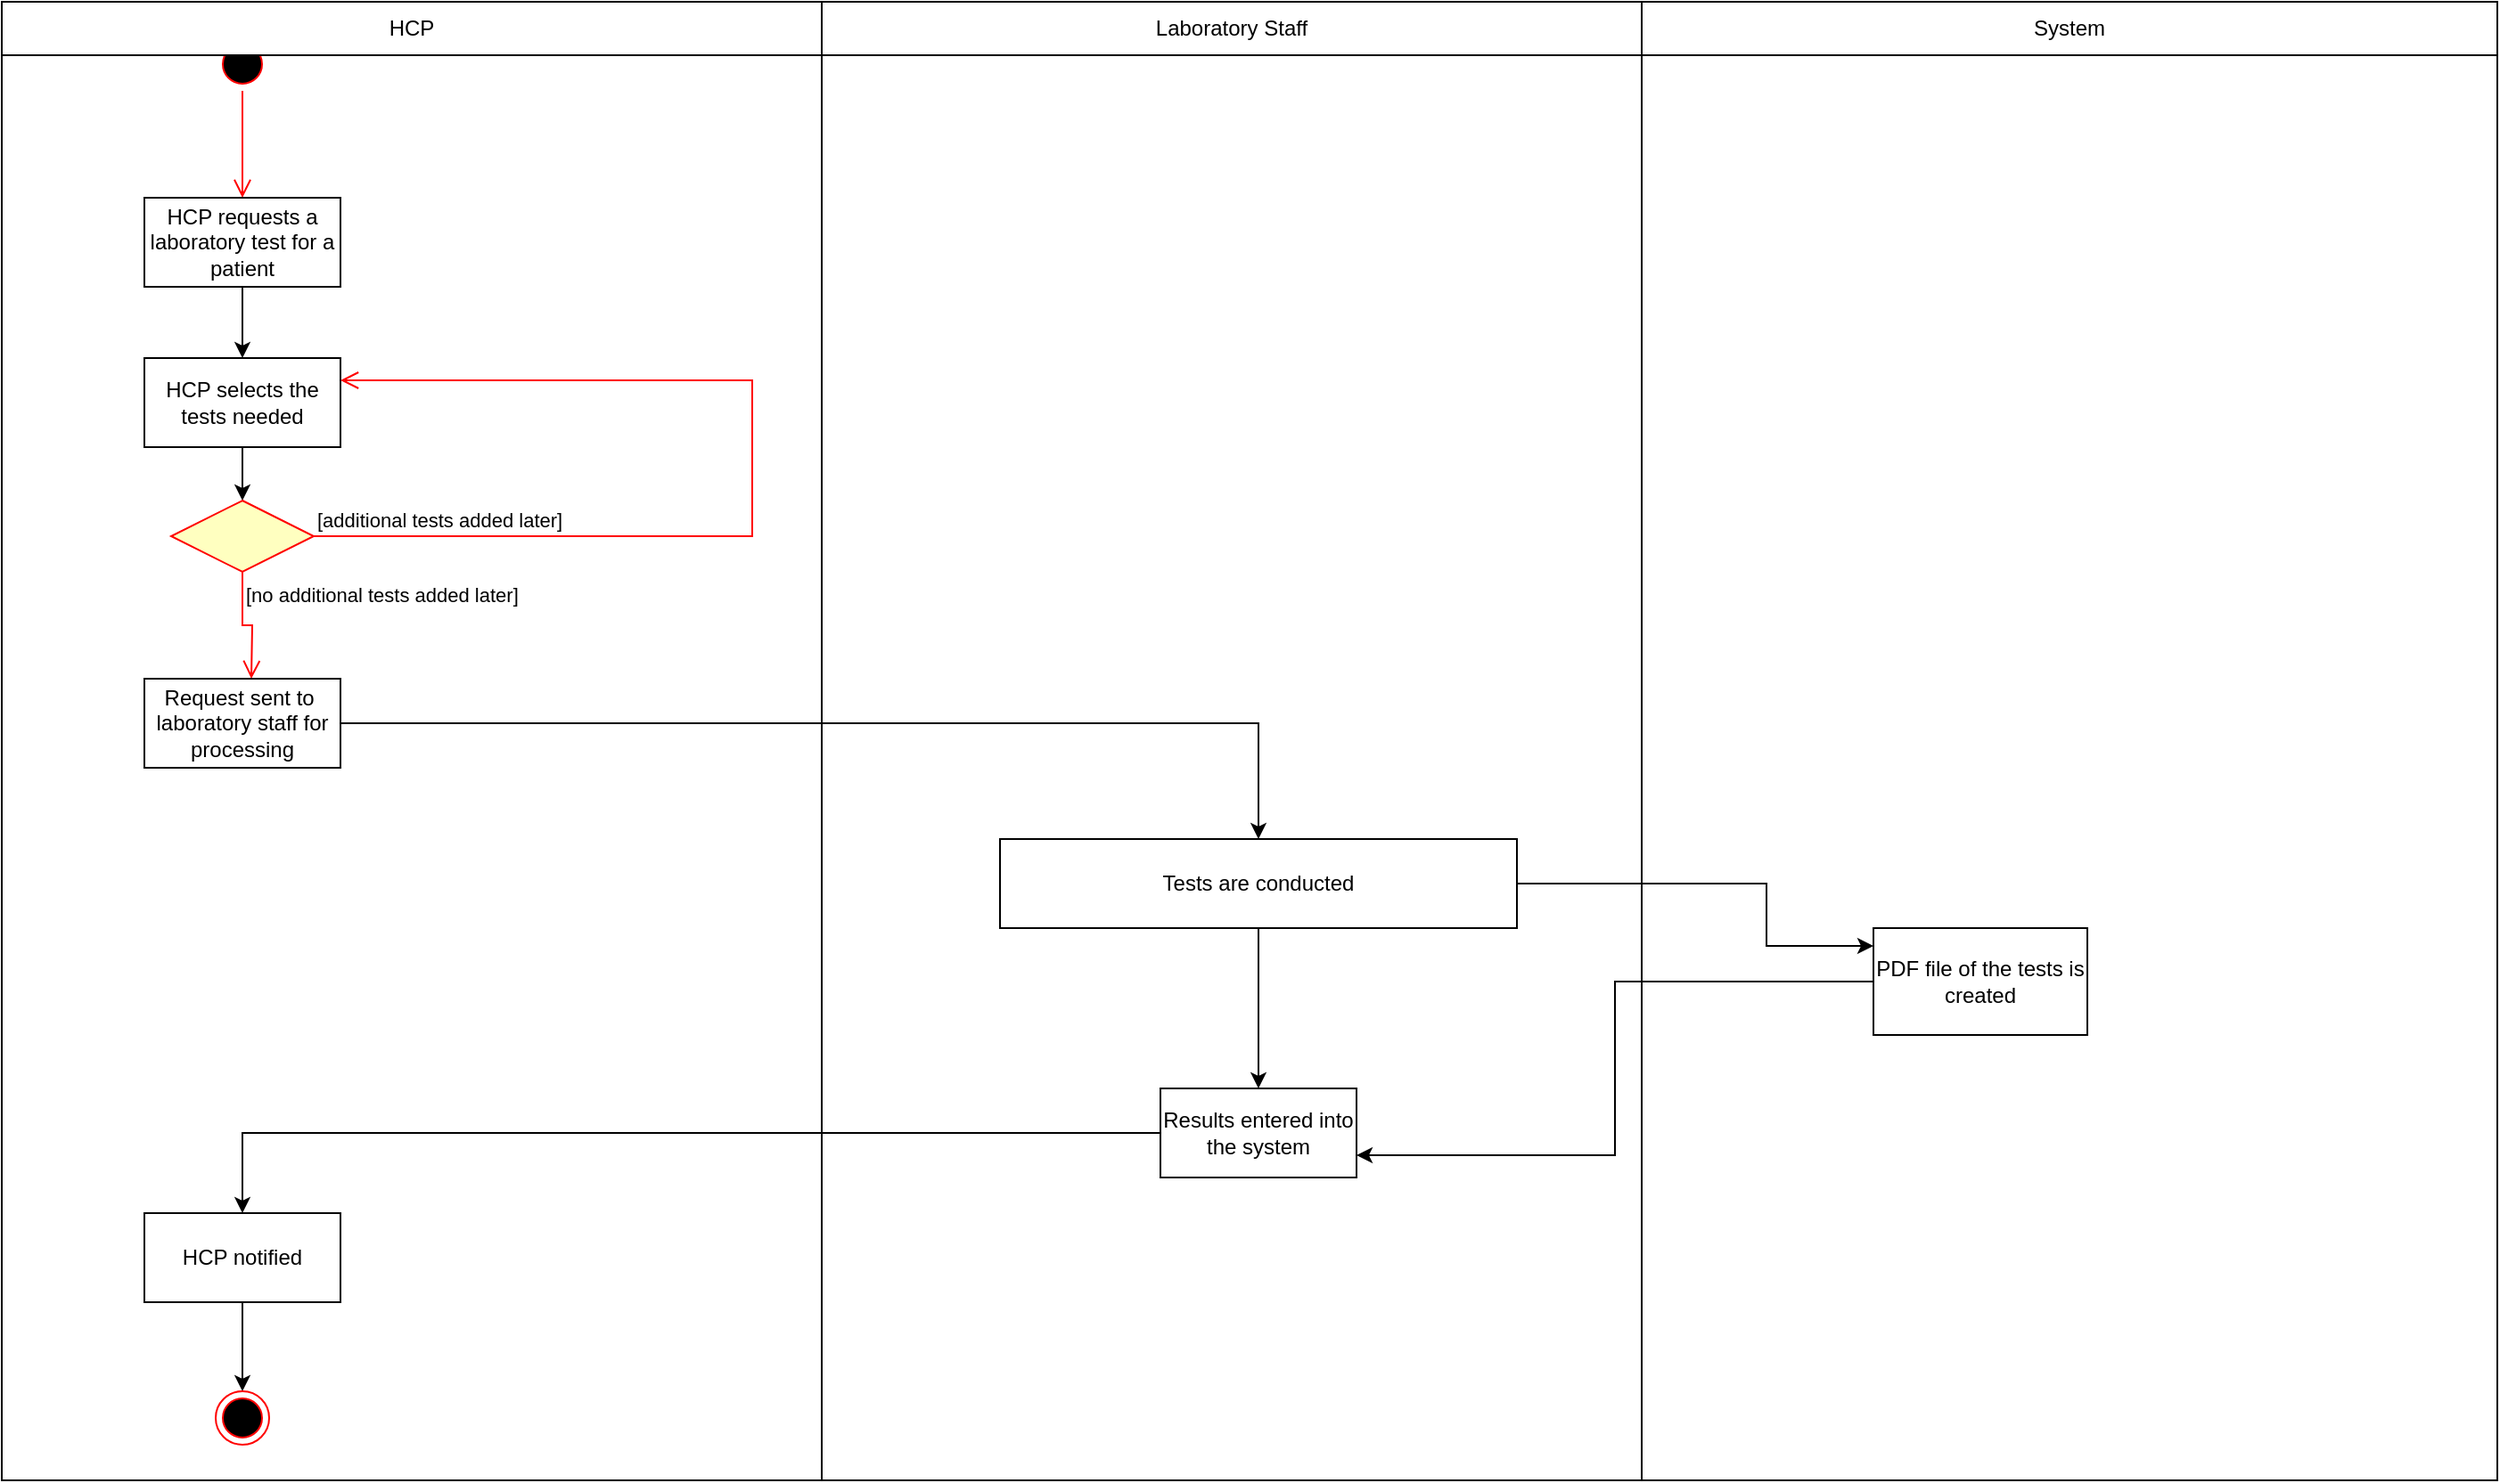 <mxfile version="24.2.8" type="device">
  <diagram name="Page-1" id="ME5liYDb20N2tlRm7pwM">
    <mxGraphModel dx="1221" dy="652" grid="1" gridSize="10" guides="1" tooltips="1" connect="1" arrows="1" fold="1" page="1" pageScale="1" pageWidth="850" pageHeight="1100" math="0" shadow="0">
      <root>
        <mxCell id="0" />
        <mxCell id="1" parent="0" />
        <mxCell id="-JhMhV9JrqBkahOhgtLi-1" value="" style="ellipse;html=1;shape=startState;fillColor=#000000;strokeColor=#ff0000;" parent="1" vertex="1">
          <mxGeometry x="200" y="80" width="30" height="30" as="geometry" />
        </mxCell>
        <mxCell id="-JhMhV9JrqBkahOhgtLi-2" value="" style="edgeStyle=orthogonalEdgeStyle;html=1;verticalAlign=bottom;endArrow=open;endSize=8;strokeColor=#ff0000;rounded=0;" parent="1" source="-JhMhV9JrqBkahOhgtLi-1" edge="1">
          <mxGeometry relative="1" as="geometry">
            <mxPoint x="215" y="170" as="targetPoint" />
          </mxGeometry>
        </mxCell>
        <mxCell id="-JhMhV9JrqBkahOhgtLi-5" value="" style="edgeStyle=orthogonalEdgeStyle;rounded=0;orthogonalLoop=1;jettySize=auto;html=1;" parent="1" source="-JhMhV9JrqBkahOhgtLi-3" target="-JhMhV9JrqBkahOhgtLi-4" edge="1">
          <mxGeometry relative="1" as="geometry" />
        </mxCell>
        <mxCell id="-JhMhV9JrqBkahOhgtLi-3" value="HCP requests a laboratory test for a patient" style="html=1;whiteSpace=wrap;" parent="1" vertex="1">
          <mxGeometry x="160" y="170" width="110" height="50" as="geometry" />
        </mxCell>
        <mxCell id="-JhMhV9JrqBkahOhgtLi-9" value="" style="edgeStyle=orthogonalEdgeStyle;rounded=0;orthogonalLoop=1;jettySize=auto;html=1;" parent="1" source="-JhMhV9JrqBkahOhgtLi-4" target="-JhMhV9JrqBkahOhgtLi-6" edge="1">
          <mxGeometry relative="1" as="geometry" />
        </mxCell>
        <mxCell id="-JhMhV9JrqBkahOhgtLi-4" value="HCP selects the tests needed" style="html=1;whiteSpace=wrap;" parent="1" vertex="1">
          <mxGeometry x="160" y="260" width="110" height="50" as="geometry" />
        </mxCell>
        <mxCell id="-JhMhV9JrqBkahOhgtLi-6" value="" style="rhombus;whiteSpace=wrap;html=1;fontColor=#000000;fillColor=#ffffc0;strokeColor=#ff0000;" parent="1" vertex="1">
          <mxGeometry x="175" y="340" width="80" height="40" as="geometry" />
        </mxCell>
        <mxCell id="-JhMhV9JrqBkahOhgtLi-7" value="[additional tests added later]" style="edgeStyle=orthogonalEdgeStyle;html=1;align=left;verticalAlign=bottom;endArrow=open;endSize=8;strokeColor=#ff0000;rounded=0;entryX=1;entryY=0.25;entryDx=0;entryDy=0;" parent="1" source="-JhMhV9JrqBkahOhgtLi-6" target="-JhMhV9JrqBkahOhgtLi-4" edge="1">
          <mxGeometry x="-1" relative="1" as="geometry">
            <mxPoint x="500" y="260" as="targetPoint" />
            <Array as="points">
              <mxPoint x="501" y="360" />
              <mxPoint x="501" y="273" />
            </Array>
          </mxGeometry>
        </mxCell>
        <mxCell id="-JhMhV9JrqBkahOhgtLi-8" value="[no additional tests added later]&amp;nbsp;" style="edgeStyle=orthogonalEdgeStyle;html=1;align=left;verticalAlign=top;endArrow=open;endSize=8;strokeColor=#ff0000;rounded=0;" parent="1" source="-JhMhV9JrqBkahOhgtLi-6" edge="1">
          <mxGeometry x="-1" relative="1" as="geometry">
            <mxPoint x="220" y="440" as="targetPoint" />
            <mxPoint as="offset" />
          </mxGeometry>
        </mxCell>
        <mxCell id="-JhMhV9JrqBkahOhgtLi-13" value="" style="edgeStyle=orthogonalEdgeStyle;rounded=0;orthogonalLoop=1;jettySize=auto;html=1;" parent="1" source="-JhMhV9JrqBkahOhgtLi-11" target="-JhMhV9JrqBkahOhgtLi-12" edge="1">
          <mxGeometry relative="1" as="geometry" />
        </mxCell>
        <mxCell id="-JhMhV9JrqBkahOhgtLi-11" value="Request sent to&amp;nbsp; laboratory staff for processing" style="html=1;whiteSpace=wrap;" parent="1" vertex="1">
          <mxGeometry x="160" y="440" width="110" height="50" as="geometry" />
        </mxCell>
        <mxCell id="-JhMhV9JrqBkahOhgtLi-15" value="" style="edgeStyle=orthogonalEdgeStyle;rounded=0;orthogonalLoop=1;jettySize=auto;html=1;" parent="1" source="-JhMhV9JrqBkahOhgtLi-12" target="-JhMhV9JrqBkahOhgtLi-14" edge="1">
          <mxGeometry relative="1" as="geometry" />
        </mxCell>
        <mxCell id="-JhMhV9JrqBkahOhgtLi-17" value="" style="edgeStyle=orthogonalEdgeStyle;rounded=0;orthogonalLoop=1;jettySize=auto;html=1;" parent="1" source="-JhMhV9JrqBkahOhgtLi-14" target="-JhMhV9JrqBkahOhgtLi-16" edge="1">
          <mxGeometry relative="1" as="geometry" />
        </mxCell>
        <mxCell id="-JhMhV9JrqBkahOhgtLi-14" value="Results entered into the system" style="html=1;whiteSpace=wrap;" parent="1" vertex="1">
          <mxGeometry x="730" y="670" width="110" height="50" as="geometry" />
        </mxCell>
        <mxCell id="-JhMhV9JrqBkahOhgtLi-19" value="" style="edgeStyle=orthogonalEdgeStyle;rounded=0;orthogonalLoop=1;jettySize=auto;html=1;" parent="1" source="-JhMhV9JrqBkahOhgtLi-16" target="-JhMhV9JrqBkahOhgtLi-18" edge="1">
          <mxGeometry relative="1" as="geometry" />
        </mxCell>
        <mxCell id="-JhMhV9JrqBkahOhgtLi-16" value="HCP notified" style="html=1;whiteSpace=wrap;" parent="1" vertex="1">
          <mxGeometry x="160" y="740" width="110" height="50" as="geometry" />
        </mxCell>
        <mxCell id="-JhMhV9JrqBkahOhgtLi-18" value="" style="ellipse;html=1;shape=endState;fillColor=#000000;strokeColor=#ff0000;" parent="1" vertex="1">
          <mxGeometry x="200" y="840" width="30" height="30" as="geometry" />
        </mxCell>
        <mxCell id="r10OtON0KDozDrB3Dx5i-1" value="HCP" style="swimlane;fontStyle=0;childLayout=stackLayout;horizontal=1;startSize=30;horizontalStack=0;resizeParent=1;resizeParentMax=0;resizeLast=0;collapsible=1;marginBottom=0;whiteSpace=wrap;html=1;" vertex="1" parent="1">
          <mxGeometry x="80" y="60" width="460" height="830" as="geometry" />
        </mxCell>
        <mxCell id="r10OtON0KDozDrB3Dx5i-14" value="Laboratory Staff" style="swimlane;fontStyle=0;childLayout=stackLayout;horizontal=1;startSize=30;horizontalStack=0;resizeParent=1;resizeParentMax=0;resizeLast=0;collapsible=1;marginBottom=0;whiteSpace=wrap;html=1;" vertex="1" parent="1">
          <mxGeometry x="540" y="60" width="460" height="830" as="geometry" />
        </mxCell>
        <mxCell id="r10OtON0KDozDrB3Dx5i-18" value="System" style="swimlane;fontStyle=0;childLayout=stackLayout;horizontal=1;startSize=30;horizontalStack=0;resizeParent=1;resizeParentMax=0;resizeLast=0;collapsible=1;marginBottom=0;whiteSpace=wrap;html=1;" vertex="1" parent="1">
          <mxGeometry x="1000" y="60" width="480" height="830" as="geometry" />
        </mxCell>
        <mxCell id="r10OtON0KDozDrB3Dx5i-38" value="" style="edgeStyle=orthogonalEdgeStyle;rounded=0;orthogonalLoop=1;jettySize=auto;html=1;" edge="1" parent="1" source="-JhMhV9JrqBkahOhgtLi-12" target="r10OtON0KDozDrB3Dx5i-37">
          <mxGeometry relative="1" as="geometry">
            <Array as="points">
              <mxPoint x="1070" y="555" />
              <mxPoint x="1070" y="590" />
            </Array>
          </mxGeometry>
        </mxCell>
        <mxCell id="-JhMhV9JrqBkahOhgtLi-12" value="Tests are conducted" style="html=1;whiteSpace=wrap;" parent="1" vertex="1">
          <mxGeometry x="640" y="530" width="290" height="50" as="geometry" />
        </mxCell>
        <mxCell id="r10OtON0KDozDrB3Dx5i-25" value="" style="html=1;whiteSpace=wrap;fillColor=none;" vertex="1" parent="1">
          <mxGeometry x="1000" y="90" width="480" height="800" as="geometry" />
        </mxCell>
        <mxCell id="r10OtON0KDozDrB3Dx5i-40" style="edgeStyle=orthogonalEdgeStyle;rounded=0;orthogonalLoop=1;jettySize=auto;html=1;entryX=1;entryY=0.75;entryDx=0;entryDy=0;" edge="1" parent="1" source="r10OtON0KDozDrB3Dx5i-37" target="-JhMhV9JrqBkahOhgtLi-14">
          <mxGeometry relative="1" as="geometry" />
        </mxCell>
        <mxCell id="r10OtON0KDozDrB3Dx5i-37" value="PDF file of the tests is created" style="rounded=0;whiteSpace=wrap;html=1;" vertex="1" parent="1">
          <mxGeometry x="1130" y="580" width="120" height="60" as="geometry" />
        </mxCell>
      </root>
    </mxGraphModel>
  </diagram>
</mxfile>
